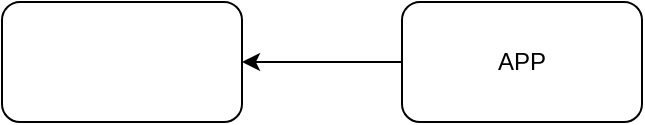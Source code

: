 <mxfile version="13.6.2" type="device"><diagram id="q3ZrClNozmXuRuNMPE-i" name="Page-1"><mxGraphModel dx="1038" dy="585" grid="1" gridSize="10" guides="1" tooltips="1" connect="1" arrows="1" fold="1" page="1" pageScale="1" pageWidth="850" pageHeight="1100" math="0" shadow="0"><root><mxCell id="0"/><mxCell id="1" parent="0"/><mxCell id="fRUXEWFF90dT_IX7Q5bf-3" value="" style="edgeStyle=orthogonalEdgeStyle;rounded=0;orthogonalLoop=1;jettySize=auto;html=1;" edge="1" parent="1" source="fRUXEWFF90dT_IX7Q5bf-1" target="fRUXEWFF90dT_IX7Q5bf-2"><mxGeometry relative="1" as="geometry"/></mxCell><mxCell id="fRUXEWFF90dT_IX7Q5bf-1" value="APP" style="rounded=1;whiteSpace=wrap;html=1;" vertex="1" parent="1"><mxGeometry x="365" y="40" width="120" height="60" as="geometry"/></mxCell><mxCell id="fRUXEWFF90dT_IX7Q5bf-2" value="" style="whiteSpace=wrap;html=1;rounded=1;" vertex="1" parent="1"><mxGeometry x="165" y="40" width="120" height="60" as="geometry"/></mxCell></root></mxGraphModel></diagram></mxfile>